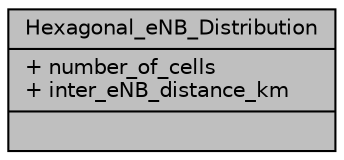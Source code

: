 digraph "Hexagonal_eNB_Distribution"
{
 // LATEX_PDF_SIZE
  edge [fontname="Helvetica",fontsize="10",labelfontname="Helvetica",labelfontsize="10"];
  node [fontname="Helvetica",fontsize="10",shape=record];
  Node1 [label="{Hexagonal_eNB_Distribution\n|+ number_of_cells\l+ inter_eNB_distance_km\l|}",height=0.2,width=0.4,color="black", fillcolor="grey75", style="filled", fontcolor="black",tooltip=" "];
}
